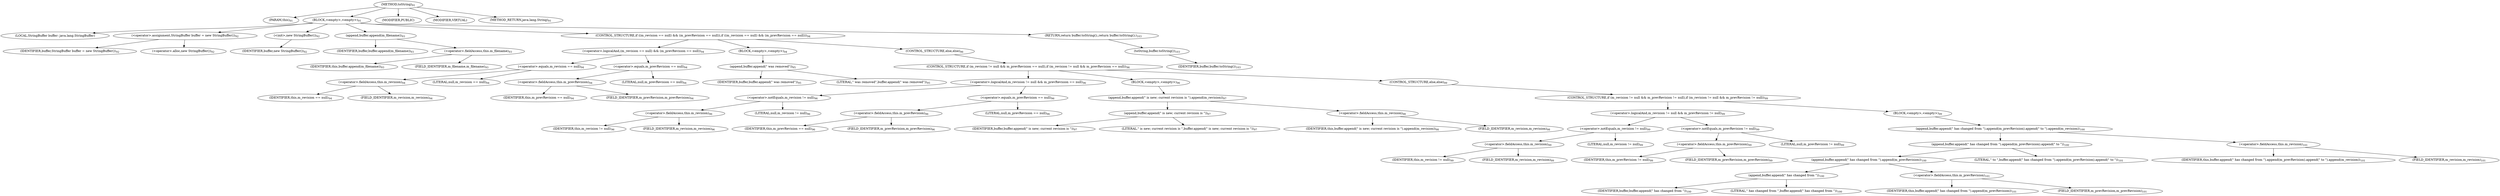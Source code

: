 digraph "toString" {  
"103" [label = <(METHOD,toString)<SUB>91</SUB>> ]
"104" [label = <(PARAM,this)<SUB>91</SUB>> ]
"105" [label = <(BLOCK,&lt;empty&gt;,&lt;empty&gt;)<SUB>91</SUB>> ]
"8" [label = <(LOCAL,StringBuffer buffer: java.lang.StringBuffer)> ]
"106" [label = <(&lt;operator&gt;.assignment,StringBuffer buffer = new StringBuffer())<SUB>92</SUB>> ]
"107" [label = <(IDENTIFIER,buffer,StringBuffer buffer = new StringBuffer())<SUB>92</SUB>> ]
"108" [label = <(&lt;operator&gt;.alloc,new StringBuffer())<SUB>92</SUB>> ]
"109" [label = <(&lt;init&gt;,new StringBuffer())<SUB>92</SUB>> ]
"7" [label = <(IDENTIFIER,buffer,new StringBuffer())<SUB>92</SUB>> ]
"110" [label = <(append,buffer.append(m_filename))<SUB>93</SUB>> ]
"111" [label = <(IDENTIFIER,buffer,buffer.append(m_filename))<SUB>93</SUB>> ]
"112" [label = <(&lt;operator&gt;.fieldAccess,this.m_filename)<SUB>93</SUB>> ]
"113" [label = <(IDENTIFIER,this,buffer.append(m_filename))<SUB>93</SUB>> ]
"114" [label = <(FIELD_IDENTIFIER,m_filename,m_filename)<SUB>93</SUB>> ]
"115" [label = <(CONTROL_STRUCTURE,if ((m_revision == null) &amp;&amp; (m_prevRevision == null)),if ((m_revision == null) &amp;&amp; (m_prevRevision == null)))<SUB>94</SUB>> ]
"116" [label = <(&lt;operator&gt;.logicalAnd,(m_revision == null) &amp;&amp; (m_prevRevision == null))<SUB>94</SUB>> ]
"117" [label = <(&lt;operator&gt;.equals,m_revision == null)<SUB>94</SUB>> ]
"118" [label = <(&lt;operator&gt;.fieldAccess,this.m_revision)<SUB>94</SUB>> ]
"119" [label = <(IDENTIFIER,this,m_revision == null)<SUB>94</SUB>> ]
"120" [label = <(FIELD_IDENTIFIER,m_revision,m_revision)<SUB>94</SUB>> ]
"121" [label = <(LITERAL,null,m_revision == null)<SUB>94</SUB>> ]
"122" [label = <(&lt;operator&gt;.equals,m_prevRevision == null)<SUB>94</SUB>> ]
"123" [label = <(&lt;operator&gt;.fieldAccess,this.m_prevRevision)<SUB>94</SUB>> ]
"124" [label = <(IDENTIFIER,this,m_prevRevision == null)<SUB>94</SUB>> ]
"125" [label = <(FIELD_IDENTIFIER,m_prevRevision,m_prevRevision)<SUB>94</SUB>> ]
"126" [label = <(LITERAL,null,m_prevRevision == null)<SUB>94</SUB>> ]
"127" [label = <(BLOCK,&lt;empty&gt;,&lt;empty&gt;)<SUB>94</SUB>> ]
"128" [label = <(append,buffer.append(&quot; was removed&quot;))<SUB>95</SUB>> ]
"129" [label = <(IDENTIFIER,buffer,buffer.append(&quot; was removed&quot;))<SUB>95</SUB>> ]
"130" [label = <(LITERAL,&quot; was removed&quot;,buffer.append(&quot; was removed&quot;))<SUB>95</SUB>> ]
"131" [label = <(CONTROL_STRUCTURE,else,else)<SUB>96</SUB>> ]
"132" [label = <(CONTROL_STRUCTURE,if (m_revision != null &amp;&amp; m_prevRevision == null),if (m_revision != null &amp;&amp; m_prevRevision == null))<SUB>96</SUB>> ]
"133" [label = <(&lt;operator&gt;.logicalAnd,m_revision != null &amp;&amp; m_prevRevision == null)<SUB>96</SUB>> ]
"134" [label = <(&lt;operator&gt;.notEquals,m_revision != null)<SUB>96</SUB>> ]
"135" [label = <(&lt;operator&gt;.fieldAccess,this.m_revision)<SUB>96</SUB>> ]
"136" [label = <(IDENTIFIER,this,m_revision != null)<SUB>96</SUB>> ]
"137" [label = <(FIELD_IDENTIFIER,m_revision,m_revision)<SUB>96</SUB>> ]
"138" [label = <(LITERAL,null,m_revision != null)<SUB>96</SUB>> ]
"139" [label = <(&lt;operator&gt;.equals,m_prevRevision == null)<SUB>96</SUB>> ]
"140" [label = <(&lt;operator&gt;.fieldAccess,this.m_prevRevision)<SUB>96</SUB>> ]
"141" [label = <(IDENTIFIER,this,m_prevRevision == null)<SUB>96</SUB>> ]
"142" [label = <(FIELD_IDENTIFIER,m_prevRevision,m_prevRevision)<SUB>96</SUB>> ]
"143" [label = <(LITERAL,null,m_prevRevision == null)<SUB>96</SUB>> ]
"144" [label = <(BLOCK,&lt;empty&gt;,&lt;empty&gt;)<SUB>96</SUB>> ]
"145" [label = <(append,buffer.append(&quot; is new; current revision is &quot;).append(m_revision))<SUB>97</SUB>> ]
"146" [label = <(append,buffer.append(&quot; is new; current revision is &quot;))<SUB>97</SUB>> ]
"147" [label = <(IDENTIFIER,buffer,buffer.append(&quot; is new; current revision is &quot;))<SUB>97</SUB>> ]
"148" [label = <(LITERAL,&quot; is new; current revision is &quot;,buffer.append(&quot; is new; current revision is &quot;))<SUB>97</SUB>> ]
"149" [label = <(&lt;operator&gt;.fieldAccess,this.m_revision)<SUB>98</SUB>> ]
"150" [label = <(IDENTIFIER,this,buffer.append(&quot; is new; current revision is &quot;).append(m_revision))<SUB>98</SUB>> ]
"151" [label = <(FIELD_IDENTIFIER,m_revision,m_revision)<SUB>98</SUB>> ]
"152" [label = <(CONTROL_STRUCTURE,else,else)<SUB>99</SUB>> ]
"153" [label = <(CONTROL_STRUCTURE,if (m_revision != null &amp;&amp; m_prevRevision != null),if (m_revision != null &amp;&amp; m_prevRevision != null))<SUB>99</SUB>> ]
"154" [label = <(&lt;operator&gt;.logicalAnd,m_revision != null &amp;&amp; m_prevRevision != null)<SUB>99</SUB>> ]
"155" [label = <(&lt;operator&gt;.notEquals,m_revision != null)<SUB>99</SUB>> ]
"156" [label = <(&lt;operator&gt;.fieldAccess,this.m_revision)<SUB>99</SUB>> ]
"157" [label = <(IDENTIFIER,this,m_revision != null)<SUB>99</SUB>> ]
"158" [label = <(FIELD_IDENTIFIER,m_revision,m_revision)<SUB>99</SUB>> ]
"159" [label = <(LITERAL,null,m_revision != null)<SUB>99</SUB>> ]
"160" [label = <(&lt;operator&gt;.notEquals,m_prevRevision != null)<SUB>99</SUB>> ]
"161" [label = <(&lt;operator&gt;.fieldAccess,this.m_prevRevision)<SUB>99</SUB>> ]
"162" [label = <(IDENTIFIER,this,m_prevRevision != null)<SUB>99</SUB>> ]
"163" [label = <(FIELD_IDENTIFIER,m_prevRevision,m_prevRevision)<SUB>99</SUB>> ]
"164" [label = <(LITERAL,null,m_prevRevision != null)<SUB>99</SUB>> ]
"165" [label = <(BLOCK,&lt;empty&gt;,&lt;empty&gt;)<SUB>99</SUB>> ]
"166" [label = <(append,buffer.append(&quot; has changed from &quot;).append(m_prevRevision).append(&quot; to &quot;).append(m_revision))<SUB>100</SUB>> ]
"167" [label = <(append,buffer.append(&quot; has changed from &quot;).append(m_prevRevision).append(&quot; to &quot;))<SUB>100</SUB>> ]
"168" [label = <(append,buffer.append(&quot; has changed from &quot;).append(m_prevRevision))<SUB>100</SUB>> ]
"169" [label = <(append,buffer.append(&quot; has changed from &quot;))<SUB>100</SUB>> ]
"170" [label = <(IDENTIFIER,buffer,buffer.append(&quot; has changed from &quot;))<SUB>100</SUB>> ]
"171" [label = <(LITERAL,&quot; has changed from &quot;,buffer.append(&quot; has changed from &quot;))<SUB>100</SUB>> ]
"172" [label = <(&lt;operator&gt;.fieldAccess,this.m_prevRevision)<SUB>101</SUB>> ]
"173" [label = <(IDENTIFIER,this,buffer.append(&quot; has changed from &quot;).append(m_prevRevision))<SUB>101</SUB>> ]
"174" [label = <(FIELD_IDENTIFIER,m_prevRevision,m_prevRevision)<SUB>101</SUB>> ]
"175" [label = <(LITERAL,&quot; to &quot;,buffer.append(&quot; has changed from &quot;).append(m_prevRevision).append(&quot; to &quot;))<SUB>101</SUB>> ]
"176" [label = <(&lt;operator&gt;.fieldAccess,this.m_revision)<SUB>101</SUB>> ]
"177" [label = <(IDENTIFIER,this,buffer.append(&quot; has changed from &quot;).append(m_prevRevision).append(&quot; to &quot;).append(m_revision))<SUB>101</SUB>> ]
"178" [label = <(FIELD_IDENTIFIER,m_revision,m_revision)<SUB>101</SUB>> ]
"179" [label = <(RETURN,return buffer.toString();,return buffer.toString();)<SUB>103</SUB>> ]
"180" [label = <(toString,buffer.toString())<SUB>103</SUB>> ]
"181" [label = <(IDENTIFIER,buffer,buffer.toString())<SUB>103</SUB>> ]
"182" [label = <(MODIFIER,PUBLIC)> ]
"183" [label = <(MODIFIER,VIRTUAL)> ]
"184" [label = <(METHOD_RETURN,java.lang.String)<SUB>91</SUB>> ]
  "103" -> "104" 
  "103" -> "105" 
  "103" -> "182" 
  "103" -> "183" 
  "103" -> "184" 
  "105" -> "8" 
  "105" -> "106" 
  "105" -> "109" 
  "105" -> "110" 
  "105" -> "115" 
  "105" -> "179" 
  "106" -> "107" 
  "106" -> "108" 
  "109" -> "7" 
  "110" -> "111" 
  "110" -> "112" 
  "112" -> "113" 
  "112" -> "114" 
  "115" -> "116" 
  "115" -> "127" 
  "115" -> "131" 
  "116" -> "117" 
  "116" -> "122" 
  "117" -> "118" 
  "117" -> "121" 
  "118" -> "119" 
  "118" -> "120" 
  "122" -> "123" 
  "122" -> "126" 
  "123" -> "124" 
  "123" -> "125" 
  "127" -> "128" 
  "128" -> "129" 
  "128" -> "130" 
  "131" -> "132" 
  "132" -> "133" 
  "132" -> "144" 
  "132" -> "152" 
  "133" -> "134" 
  "133" -> "139" 
  "134" -> "135" 
  "134" -> "138" 
  "135" -> "136" 
  "135" -> "137" 
  "139" -> "140" 
  "139" -> "143" 
  "140" -> "141" 
  "140" -> "142" 
  "144" -> "145" 
  "145" -> "146" 
  "145" -> "149" 
  "146" -> "147" 
  "146" -> "148" 
  "149" -> "150" 
  "149" -> "151" 
  "152" -> "153" 
  "153" -> "154" 
  "153" -> "165" 
  "154" -> "155" 
  "154" -> "160" 
  "155" -> "156" 
  "155" -> "159" 
  "156" -> "157" 
  "156" -> "158" 
  "160" -> "161" 
  "160" -> "164" 
  "161" -> "162" 
  "161" -> "163" 
  "165" -> "166" 
  "166" -> "167" 
  "166" -> "176" 
  "167" -> "168" 
  "167" -> "175" 
  "168" -> "169" 
  "168" -> "172" 
  "169" -> "170" 
  "169" -> "171" 
  "172" -> "173" 
  "172" -> "174" 
  "176" -> "177" 
  "176" -> "178" 
  "179" -> "180" 
  "180" -> "181" 
}
